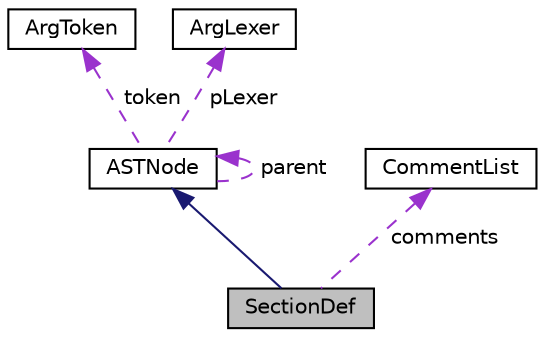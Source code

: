 digraph "SectionDef"
{
  edge [fontname="Helvetica",fontsize="10",labelfontname="Helvetica",labelfontsize="10"];
  node [fontname="Helvetica",fontsize="10",shape=record];
  Node2 [label="SectionDef",height=0.2,width=0.4,color="black", fillcolor="grey75", style="filled", fontcolor="black"];
  Node3 -> Node2 [dir="back",color="midnightblue",fontsize="10",style="solid",fontname="Helvetica"];
  Node3 [label="ASTNode",height=0.2,width=0.4,color="black", fillcolor="white", style="filled",URL="$classASTNode.html"];
  Node4 -> Node3 [dir="back",color="darkorchid3",fontsize="10",style="dashed",label=" token" ,fontname="Helvetica"];
  Node4 [label="ArgToken",height=0.2,width=0.4,color="black", fillcolor="white", style="filled",URL="$classArgToken.html"];
  Node5 -> Node3 [dir="back",color="darkorchid3",fontsize="10",style="dashed",label=" pLexer" ,fontname="Helvetica"];
  Node5 [label="ArgLexer",height=0.2,width=0.4,color="black", fillcolor="white", style="filled",URL="$classArgLexer.html"];
  Node3 -> Node3 [dir="back",color="darkorchid3",fontsize="10",style="dashed",label=" parent" ,fontname="Helvetica"];
  Node6 -> Node2 [dir="back",color="darkorchid3",fontsize="10",style="dashed",label=" comments" ,fontname="Helvetica"];
  Node6 [label="CommentList",height=0.2,width=0.4,color="black", fillcolor="white", style="filled",URL="$classCommentList.html"];
}
